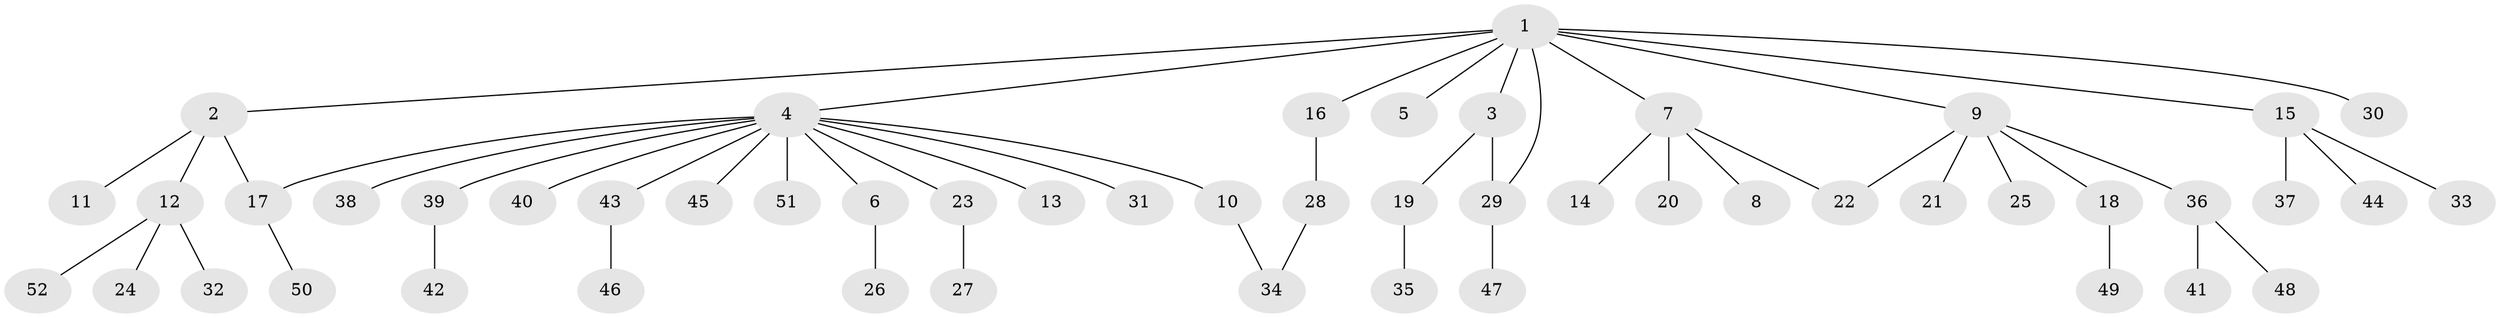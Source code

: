 // coarse degree distribution, {10: 0.02857142857142857, 3: 0.08571428571428572, 12: 0.02857142857142857, 1: 0.6285714285714286, 4: 0.02857142857142857, 5: 0.02857142857142857, 2: 0.17142857142857143}
// Generated by graph-tools (version 1.1) at 2025/51/02/27/25 19:51:55]
// undirected, 52 vertices, 55 edges
graph export_dot {
graph [start="1"]
  node [color=gray90,style=filled];
  1;
  2;
  3;
  4;
  5;
  6;
  7;
  8;
  9;
  10;
  11;
  12;
  13;
  14;
  15;
  16;
  17;
  18;
  19;
  20;
  21;
  22;
  23;
  24;
  25;
  26;
  27;
  28;
  29;
  30;
  31;
  32;
  33;
  34;
  35;
  36;
  37;
  38;
  39;
  40;
  41;
  42;
  43;
  44;
  45;
  46;
  47;
  48;
  49;
  50;
  51;
  52;
  1 -- 2;
  1 -- 3;
  1 -- 4;
  1 -- 5;
  1 -- 7;
  1 -- 9;
  1 -- 15;
  1 -- 16;
  1 -- 29;
  1 -- 30;
  2 -- 11;
  2 -- 12;
  2 -- 17;
  3 -- 19;
  3 -- 29;
  4 -- 6;
  4 -- 10;
  4 -- 13;
  4 -- 17;
  4 -- 23;
  4 -- 31;
  4 -- 38;
  4 -- 39;
  4 -- 40;
  4 -- 43;
  4 -- 45;
  4 -- 51;
  6 -- 26;
  7 -- 8;
  7 -- 14;
  7 -- 20;
  7 -- 22;
  9 -- 18;
  9 -- 21;
  9 -- 22;
  9 -- 25;
  9 -- 36;
  10 -- 34;
  12 -- 24;
  12 -- 32;
  12 -- 52;
  15 -- 33;
  15 -- 37;
  15 -- 44;
  16 -- 28;
  17 -- 50;
  18 -- 49;
  19 -- 35;
  23 -- 27;
  28 -- 34;
  29 -- 47;
  36 -- 41;
  36 -- 48;
  39 -- 42;
  43 -- 46;
}

